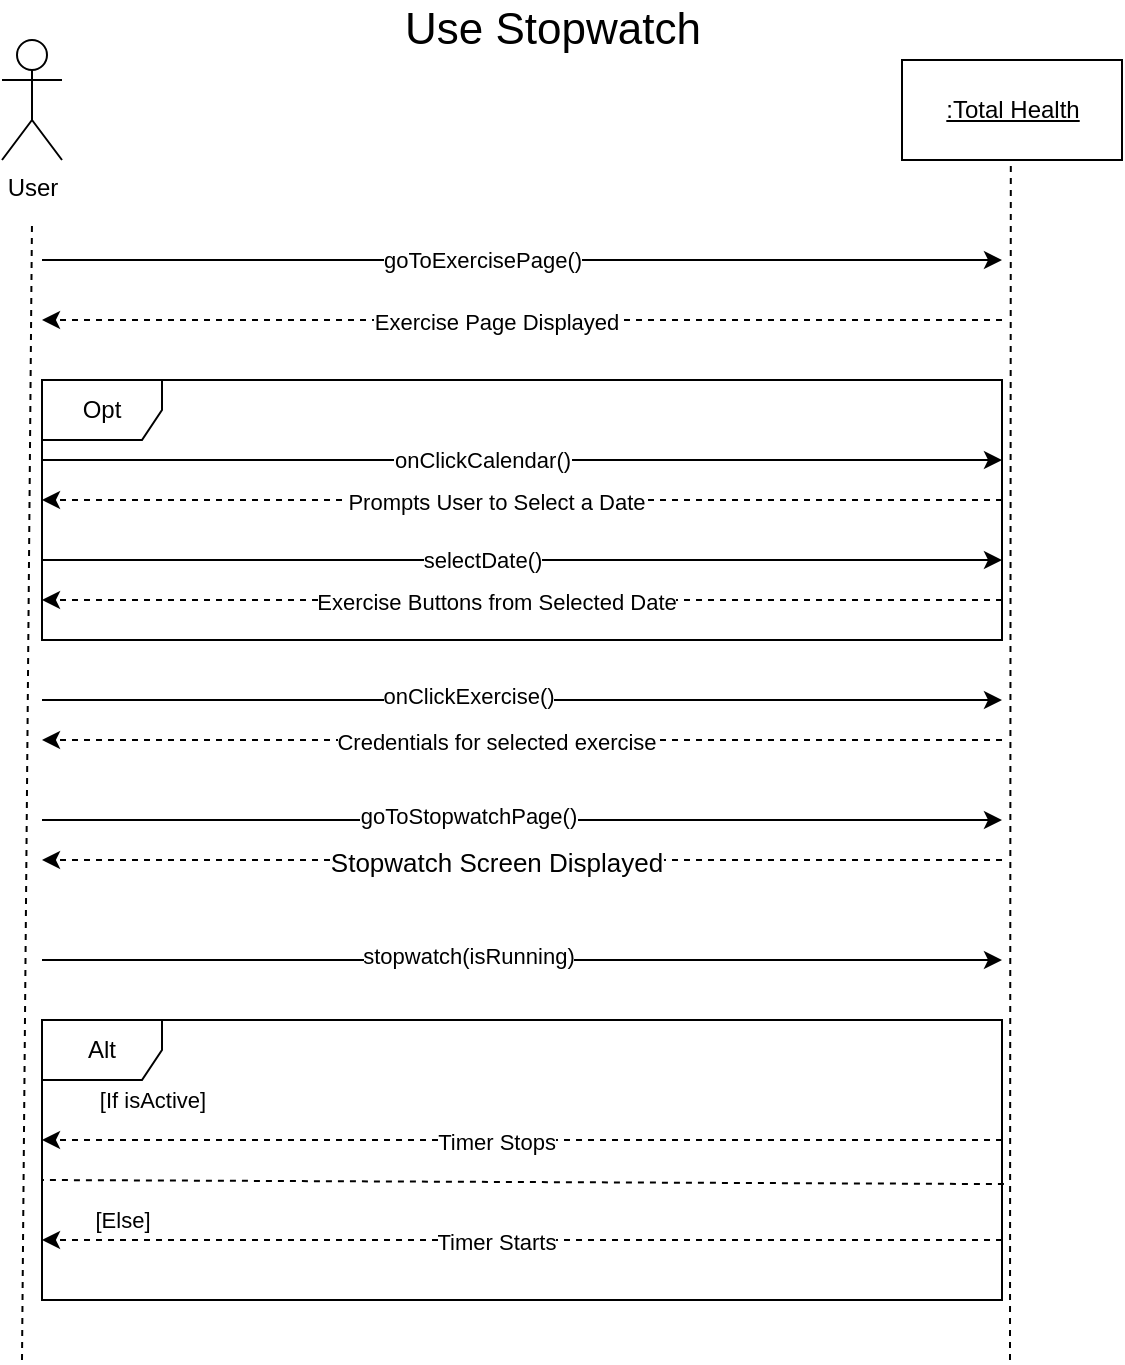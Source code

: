 <mxfile version="15.9.6" type="github">
  <diagram id="C3kk8iVVJ5LhTP5NbqHd" name="Page-1">
    <mxGraphModel dx="1038" dy="536" grid="1" gridSize="10" guides="1" tooltips="1" connect="1" arrows="1" fold="1" page="1" pageScale="1" pageWidth="850" pageHeight="1100" math="0" shadow="0">
      <root>
        <mxCell id="0" />
        <mxCell id="1" parent="0" />
        <mxCell id="zwtZ1gS0Mq2enyTm4LLa-14" value="Alt" style="shape=umlFrame;whiteSpace=wrap;html=1;" parent="1" vertex="1">
          <mxGeometry x="170" y="620" width="480" height="140" as="geometry" />
        </mxCell>
        <mxCell id="zwtZ1gS0Mq2enyTm4LLa-1" value="Opt" style="shape=umlFrame;whiteSpace=wrap;html=1;" parent="1" vertex="1">
          <mxGeometry x="170" y="300" width="480" height="130" as="geometry" />
        </mxCell>
        <mxCell id="VYZUzuegT2Te2G6oGABQ-1" value="User" style="shape=umlActor;verticalLabelPosition=bottom;verticalAlign=top;html=1;" parent="1" vertex="1">
          <mxGeometry x="150" y="130" width="30" height="60" as="geometry" />
        </mxCell>
        <mxCell id="VYZUzuegT2Te2G6oGABQ-2" value="&lt;u&gt;:Total Health&lt;br&gt;&lt;/u&gt;" style="html=1;" parent="1" vertex="1">
          <mxGeometry x="600" y="140" width="110" height="50" as="geometry" />
        </mxCell>
        <mxCell id="VYZUzuegT2Te2G6oGABQ-3" value="" style="endArrow=none;dashed=1;html=1;rounded=0;" parent="1" edge="1">
          <mxGeometry width="50" height="50" relative="1" as="geometry">
            <mxPoint x="160" y="790" as="sourcePoint" />
            <mxPoint x="165" y="220" as="targetPoint" />
          </mxGeometry>
        </mxCell>
        <mxCell id="VYZUzuegT2Te2G6oGABQ-4" value="" style="endArrow=none;dashed=1;html=1;rounded=0;" parent="1" edge="1">
          <mxGeometry width="50" height="50" relative="1" as="geometry">
            <mxPoint x="654" y="790" as="sourcePoint" />
            <mxPoint x="654.41" y="190" as="targetPoint" />
          </mxGeometry>
        </mxCell>
        <mxCell id="aOVv1BIqw7hd5nw9u_mf-1" value="" style="endArrow=classic;html=1;rounded=0;dashed=1;" parent="1" edge="1">
          <mxGeometry width="50" height="50" relative="1" as="geometry">
            <mxPoint x="650" y="270" as="sourcePoint" />
            <mxPoint x="170" y="270" as="targetPoint" />
          </mxGeometry>
        </mxCell>
        <mxCell id="aOVv1BIqw7hd5nw9u_mf-2" value="Exercise Page Displayed" style="edgeLabel;html=1;align=center;verticalAlign=middle;resizable=0;points=[];" parent="aOVv1BIqw7hd5nw9u_mf-1" vertex="1" connectable="0">
          <mxGeometry x="0.054" y="1" relative="1" as="geometry">
            <mxPoint as="offset" />
          </mxGeometry>
        </mxCell>
        <mxCell id="aOVv1BIqw7hd5nw9u_mf-3" value="" style="endArrow=classic;html=1;rounded=0;" parent="1" edge="1">
          <mxGeometry width="50" height="50" relative="1" as="geometry">
            <mxPoint x="170" y="240" as="sourcePoint" />
            <mxPoint x="650" y="240" as="targetPoint" />
          </mxGeometry>
        </mxCell>
        <mxCell id="aOVv1BIqw7hd5nw9u_mf-4" value="goToExercisePage()" style="edgeLabel;html=1;align=center;verticalAlign=middle;resizable=0;points=[];" parent="aOVv1BIqw7hd5nw9u_mf-3" vertex="1" connectable="0">
          <mxGeometry x="-0.113" y="2" relative="1" as="geometry">
            <mxPoint x="7" y="2" as="offset" />
          </mxGeometry>
        </mxCell>
        <mxCell id="aOVv1BIqw7hd5nw9u_mf-8" value="" style="endArrow=classic;html=1;rounded=0;" parent="1" edge="1">
          <mxGeometry width="50" height="50" relative="1" as="geometry">
            <mxPoint x="170" y="460" as="sourcePoint" />
            <mxPoint x="650" y="460" as="targetPoint" />
          </mxGeometry>
        </mxCell>
        <mxCell id="aOVv1BIqw7hd5nw9u_mf-9" value="onClickExercise()" style="edgeLabel;html=1;align=center;verticalAlign=middle;resizable=0;points=[];" parent="aOVv1BIqw7hd5nw9u_mf-8" vertex="1" connectable="0">
          <mxGeometry x="-0.113" y="2" relative="1" as="geometry">
            <mxPoint as="offset" />
          </mxGeometry>
        </mxCell>
        <mxCell id="aOVv1BIqw7hd5nw9u_mf-10" value="" style="endArrow=classic;html=1;rounded=0;" parent="1" edge="1">
          <mxGeometry width="50" height="50" relative="1" as="geometry">
            <mxPoint x="170" y="520" as="sourcePoint" />
            <mxPoint x="650.0" y="520" as="targetPoint" />
          </mxGeometry>
        </mxCell>
        <mxCell id="aOVv1BIqw7hd5nw9u_mf-11" value="goToStopwatchPage()" style="edgeLabel;html=1;align=center;verticalAlign=middle;resizable=0;points=[];" parent="aOVv1BIqw7hd5nw9u_mf-10" vertex="1" connectable="0">
          <mxGeometry x="-0.113" y="2" relative="1" as="geometry">
            <mxPoint as="offset" />
          </mxGeometry>
        </mxCell>
        <mxCell id="aOVv1BIqw7hd5nw9u_mf-13" value="" style="endArrow=classic;html=1;rounded=0;dashed=1;" parent="1" edge="1">
          <mxGeometry width="50" height="50" relative="1" as="geometry">
            <mxPoint x="650.0" y="680" as="sourcePoint" />
            <mxPoint x="170" y="680" as="targetPoint" />
          </mxGeometry>
        </mxCell>
        <mxCell id="aOVv1BIqw7hd5nw9u_mf-14" value="Timer Stops" style="edgeLabel;html=1;align=center;verticalAlign=middle;resizable=0;points=[];" parent="aOVv1BIqw7hd5nw9u_mf-13" vertex="1" connectable="0">
          <mxGeometry x="0.054" y="1" relative="1" as="geometry">
            <mxPoint as="offset" />
          </mxGeometry>
        </mxCell>
        <mxCell id="aOVv1BIqw7hd5nw9u_mf-15" value="" style="endArrow=classic;html=1;rounded=0;dashed=1;" parent="1" edge="1">
          <mxGeometry width="50" height="50" relative="1" as="geometry">
            <mxPoint x="650.0" y="540" as="sourcePoint" />
            <mxPoint x="170" y="540" as="targetPoint" />
          </mxGeometry>
        </mxCell>
        <mxCell id="aOVv1BIqw7hd5nw9u_mf-16" value="&lt;span style=&quot;font-size: 13px ; color: #000000 ; font-weight: normal ; text-decoration: none ; font-family: &amp;#34;arial&amp;#34; ; font-style: normal&quot;&gt;Stopwatch Screen Displayed&lt;/span&gt;" style="edgeLabel;html=1;align=center;verticalAlign=middle;resizable=0;points=[];" parent="aOVv1BIqw7hd5nw9u_mf-15" vertex="1" connectable="0">
          <mxGeometry x="0.054" y="1" relative="1" as="geometry">
            <mxPoint as="offset" />
          </mxGeometry>
        </mxCell>
        <mxCell id="aOVv1BIqw7hd5nw9u_mf-17" value="" style="endArrow=classic;html=1;rounded=0;" parent="1" edge="1">
          <mxGeometry width="50" height="50" relative="1" as="geometry">
            <mxPoint x="170" y="590" as="sourcePoint" />
            <mxPoint x="650.0" y="590" as="targetPoint" />
          </mxGeometry>
        </mxCell>
        <mxCell id="aOVv1BIqw7hd5nw9u_mf-18" value="stopwatch(isRunning)" style="edgeLabel;html=1;align=center;verticalAlign=middle;resizable=0;points=[];" parent="aOVv1BIqw7hd5nw9u_mf-17" vertex="1" connectable="0">
          <mxGeometry x="-0.113" y="2" relative="1" as="geometry">
            <mxPoint as="offset" />
          </mxGeometry>
        </mxCell>
        <mxCell id="zwtZ1gS0Mq2enyTm4LLa-3" value="" style="endArrow=classic;html=1;rounded=0;" parent="1" edge="1">
          <mxGeometry width="50" height="50" relative="1" as="geometry">
            <mxPoint x="170" y="340" as="sourcePoint" />
            <mxPoint x="650" y="340" as="targetPoint" />
          </mxGeometry>
        </mxCell>
        <mxCell id="zwtZ1gS0Mq2enyTm4LLa-4" value="onClickCalendar()" style="edgeLabel;html=1;align=center;verticalAlign=middle;resizable=0;points=[];" parent="zwtZ1gS0Mq2enyTm4LLa-3" vertex="1" connectable="0">
          <mxGeometry x="-0.113" y="2" relative="1" as="geometry">
            <mxPoint x="7" y="2" as="offset" />
          </mxGeometry>
        </mxCell>
        <mxCell id="zwtZ1gS0Mq2enyTm4LLa-5" value="" style="endArrow=classic;html=1;rounded=0;" parent="1" edge="1">
          <mxGeometry width="50" height="50" relative="1" as="geometry">
            <mxPoint x="170" y="390" as="sourcePoint" />
            <mxPoint x="650" y="390" as="targetPoint" />
          </mxGeometry>
        </mxCell>
        <mxCell id="zwtZ1gS0Mq2enyTm4LLa-6" value="selectDate()" style="edgeLabel;html=1;align=center;verticalAlign=middle;resizable=0;points=[];" parent="zwtZ1gS0Mq2enyTm4LLa-5" vertex="1" connectable="0">
          <mxGeometry x="-0.113" y="2" relative="1" as="geometry">
            <mxPoint x="7" y="2" as="offset" />
          </mxGeometry>
        </mxCell>
        <mxCell id="zwtZ1gS0Mq2enyTm4LLa-7" value="" style="endArrow=classic;html=1;rounded=0;dashed=1;" parent="1" edge="1">
          <mxGeometry width="50" height="50" relative="1" as="geometry">
            <mxPoint x="650" y="360" as="sourcePoint" />
            <mxPoint x="170" y="360" as="targetPoint" />
          </mxGeometry>
        </mxCell>
        <mxCell id="zwtZ1gS0Mq2enyTm4LLa-8" value="&lt;font style=&quot;font-size: 11px&quot;&gt;&lt;span style=&quot;color: rgb(0 , 0 , 0) ; font-weight: normal ; text-decoration: none ; font-family: &amp;#34;arial&amp;#34; ; font-style: normal&quot;&gt;Prompts User to Select a Date&lt;/span&gt;&lt;/font&gt;" style="edgeLabel;html=1;align=center;verticalAlign=middle;resizable=0;points=[];" parent="zwtZ1gS0Mq2enyTm4LLa-7" vertex="1" connectable="0">
          <mxGeometry x="0.054" y="1" relative="1" as="geometry">
            <mxPoint as="offset" />
          </mxGeometry>
        </mxCell>
        <mxCell id="zwtZ1gS0Mq2enyTm4LLa-9" value="" style="endArrow=classic;html=1;rounded=0;dashed=1;" parent="1" edge="1">
          <mxGeometry width="50" height="50" relative="1" as="geometry">
            <mxPoint x="650" y="410" as="sourcePoint" />
            <mxPoint x="170" y="410" as="targetPoint" />
          </mxGeometry>
        </mxCell>
        <mxCell id="zwtZ1gS0Mq2enyTm4LLa-10" value="Exercise Buttons from Selected Date" style="edgeLabel;html=1;align=center;verticalAlign=middle;resizable=0;points=[];" parent="zwtZ1gS0Mq2enyTm4LLa-9" vertex="1" connectable="0">
          <mxGeometry x="0.054" y="1" relative="1" as="geometry">
            <mxPoint as="offset" />
          </mxGeometry>
        </mxCell>
        <mxCell id="zwtZ1gS0Mq2enyTm4LLa-12" value="" style="endArrow=classic;html=1;rounded=0;dashed=1;" parent="1" edge="1">
          <mxGeometry width="50" height="50" relative="1" as="geometry">
            <mxPoint x="650" y="480" as="sourcePoint" />
            <mxPoint x="170" y="480" as="targetPoint" />
          </mxGeometry>
        </mxCell>
        <mxCell id="zwtZ1gS0Mq2enyTm4LLa-13" value="&lt;span style=&quot;font-size: 11px ; color: rgb(0 , 0 , 0) ; font-weight: normal ; text-decoration: none ; font-family: &amp;#34;arial&amp;#34; ; font-style: normal&quot;&gt;Credentials for selected exercise&lt;/span&gt;" style="edgeLabel;html=1;align=center;verticalAlign=middle;resizable=0;points=[];fontSize=11;" parent="zwtZ1gS0Mq2enyTm4LLa-12" vertex="1" connectable="0">
          <mxGeometry x="0.054" y="1" relative="1" as="geometry">
            <mxPoint as="offset" />
          </mxGeometry>
        </mxCell>
        <mxCell id="zwtZ1gS0Mq2enyTm4LLa-17" value="[If isActive]" style="text;html=1;align=center;verticalAlign=middle;resizable=0;points=[];autosize=1;strokeColor=none;fillColor=none;fontSize=11;" parent="1" vertex="1">
          <mxGeometry x="190" y="650" width="70" height="20" as="geometry" />
        </mxCell>
        <mxCell id="zwtZ1gS0Mq2enyTm4LLa-18" value="[Else]" style="text;html=1;align=center;verticalAlign=middle;resizable=0;points=[];autosize=1;strokeColor=none;fillColor=none;fontSize=11;" parent="1" vertex="1">
          <mxGeometry x="190" y="710" width="40" height="20" as="geometry" />
        </mxCell>
        <mxCell id="zwtZ1gS0Mq2enyTm4LLa-19" value="" style="endArrow=classic;html=1;rounded=0;dashed=1;" parent="1" edge="1">
          <mxGeometry width="50" height="50" relative="1" as="geometry">
            <mxPoint x="650.0" y="730" as="sourcePoint" />
            <mxPoint x="170" y="730" as="targetPoint" />
          </mxGeometry>
        </mxCell>
        <mxCell id="zwtZ1gS0Mq2enyTm4LLa-20" value="Timer Starts" style="edgeLabel;html=1;align=center;verticalAlign=middle;resizable=0;points=[];" parent="zwtZ1gS0Mq2enyTm4LLa-19" vertex="1" connectable="0">
          <mxGeometry x="0.054" y="1" relative="1" as="geometry">
            <mxPoint as="offset" />
          </mxGeometry>
        </mxCell>
        <mxCell id="zwtZ1gS0Mq2enyTm4LLa-21" value="" style="endArrow=none;html=1;rounded=0;dashed=1;endFill=0;exitX=1.002;exitY=0.586;exitDx=0;exitDy=0;exitPerimeter=0;" parent="1" source="zwtZ1gS0Mq2enyTm4LLa-14" edge="1">
          <mxGeometry width="50" height="50" relative="1" as="geometry">
            <mxPoint x="640.0" y="700" as="sourcePoint" />
            <mxPoint x="170" y="700" as="targetPoint" />
          </mxGeometry>
        </mxCell>
        <mxCell id="WCY1Anhig1JMxl1Tuy_w-1" value="Use Stopwatch" style="text;html=1;align=center;verticalAlign=middle;resizable=0;points=[];autosize=1;strokeColor=none;fillColor=none;fontSize=22;" vertex="1" parent="1">
          <mxGeometry x="345" y="110" width="160" height="30" as="geometry" />
        </mxCell>
      </root>
    </mxGraphModel>
  </diagram>
</mxfile>
